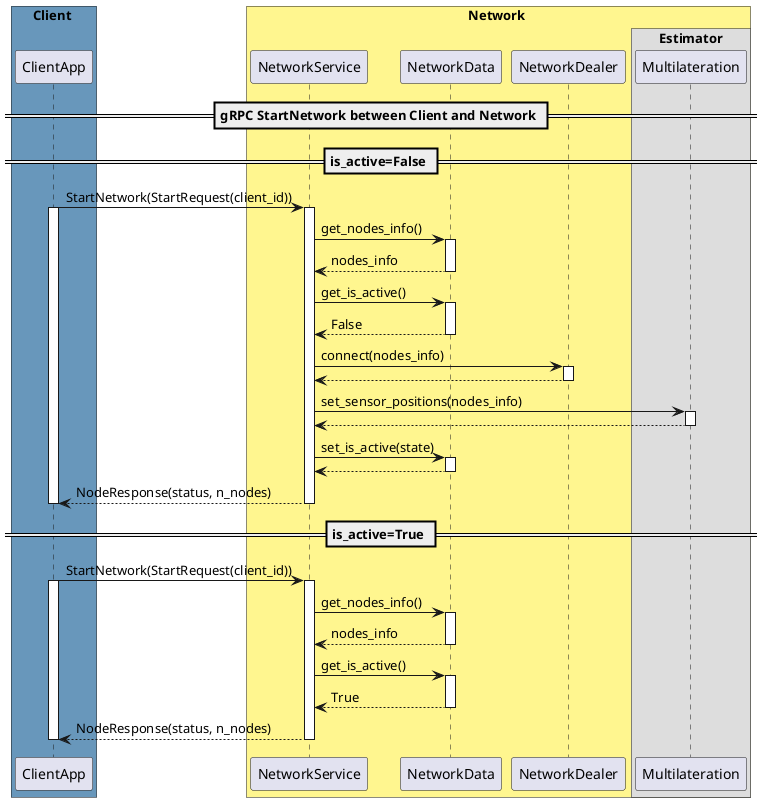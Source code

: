 @startuml
skinparam backgroundColor #FFFFFF

' Defines the participants in the protocol
box Client #6897BB
participant "ClientApp" as ClientApp
end box

!pragma teoz true
box Network #FFF68F
participant "NetworkService" as NetworkService
participant "NetworkData" as NetworkData
participant "NetworkDealer" as NetworkDealer
box Estimator
participant "Multilateration" as Multilateration
end box
end box
== gRPC StartNetwork between Client and Network ==

== is_active=False ==
' ClientApp requests StartNetwork RPC sending a StartRequest message
' containing the requesting client ID
ClientApp -> NetworkService: StartNetwork(StartRequest(client_id))
activate ClientApp

' NetworkService receives the RPC request for StartNetwork
activate NetworkService

NetworkService -> NetworkData: get_nodes_info()
activate NetworkData
return nodes_info

NetworkService -> NetworkData: get_is_active()
activate NetworkData
return False

NetworkService -> NetworkDealer: connect(nodes_info)
activate NetworkDealer
return

NetworkService -> Multilateration: set_sensor_positions(nodes_info)
activate Multilateration
return

' NetworkService sets the state of the network to active in NetworkData
NetworkService -> NetworkData: set_is_active(state)
activate NetworkData
return

' NetworkService responds to ClientApp sending a StartResponse message
' containing the operation status and the number of nodes in the network
return NodeResponse(status, n_nodes)
deactivate ClientApp

== is_active=True ==
' ClientApp requests StartNetwork RPC sending a StartRequest message
' containing the requesting client ID
ClientApp -> NetworkService: StartNetwork(StartRequest(client_id))
activate ClientApp

' NetworkService receives the RPC request for StartNetwork
activate NetworkService

NetworkService -> NetworkData: get_nodes_info()
activate NetworkData
return nodes_info

NetworkService -> NetworkData: get_is_active()
activate NetworkData
return True

' NetworkService responds to ClientApp sending a StartResponse message
' containing the operation status and the number of nodes in the network
return NodeResponse(status, n_nodes)
deactivate ClientApp

@enduml
